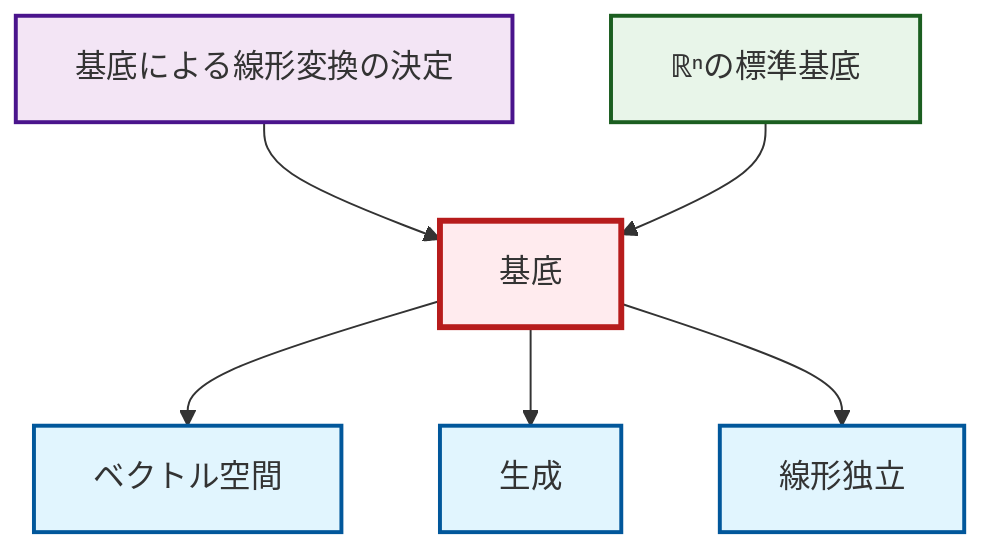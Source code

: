graph TD
    classDef definition fill:#e1f5fe,stroke:#01579b,stroke-width:2px
    classDef theorem fill:#f3e5f5,stroke:#4a148c,stroke-width:2px
    classDef axiom fill:#fff3e0,stroke:#e65100,stroke-width:2px
    classDef example fill:#e8f5e9,stroke:#1b5e20,stroke-width:2px
    classDef current fill:#ffebee,stroke:#b71c1c,stroke-width:3px
    def-vector-space["ベクトル空間"]:::definition
    def-basis["基底"]:::definition
    def-span["生成"]:::definition
    thm-linear-transformation-basis["基底による線形変換の決定"]:::theorem
    def-linear-independence["線形独立"]:::definition
    ex-standard-basis-rn["ℝⁿの標準基底"]:::example
    thm-linear-transformation-basis --> def-basis
    def-basis --> def-vector-space
    def-basis --> def-span
    ex-standard-basis-rn --> def-basis
    def-basis --> def-linear-independence
    class def-basis current